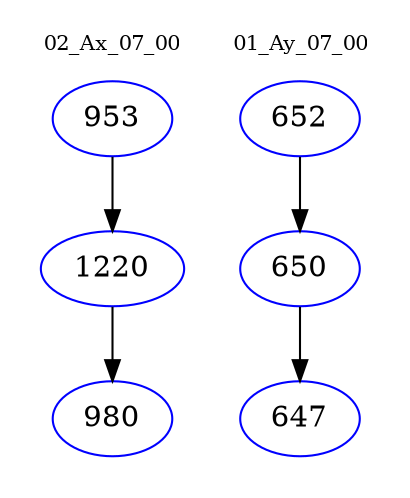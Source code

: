 digraph{
subgraph cluster_0 {
color = white
label = "02_Ax_07_00";
fontsize=10;
T0_953 [label="953", color="blue"]
T0_953 -> T0_1220 [color="black"]
T0_1220 [label="1220", color="blue"]
T0_1220 -> T0_980 [color="black"]
T0_980 [label="980", color="blue"]
}
subgraph cluster_1 {
color = white
label = "01_Ay_07_00";
fontsize=10;
T1_652 [label="652", color="blue"]
T1_652 -> T1_650 [color="black"]
T1_650 [label="650", color="blue"]
T1_650 -> T1_647 [color="black"]
T1_647 [label="647", color="blue"]
}
}
